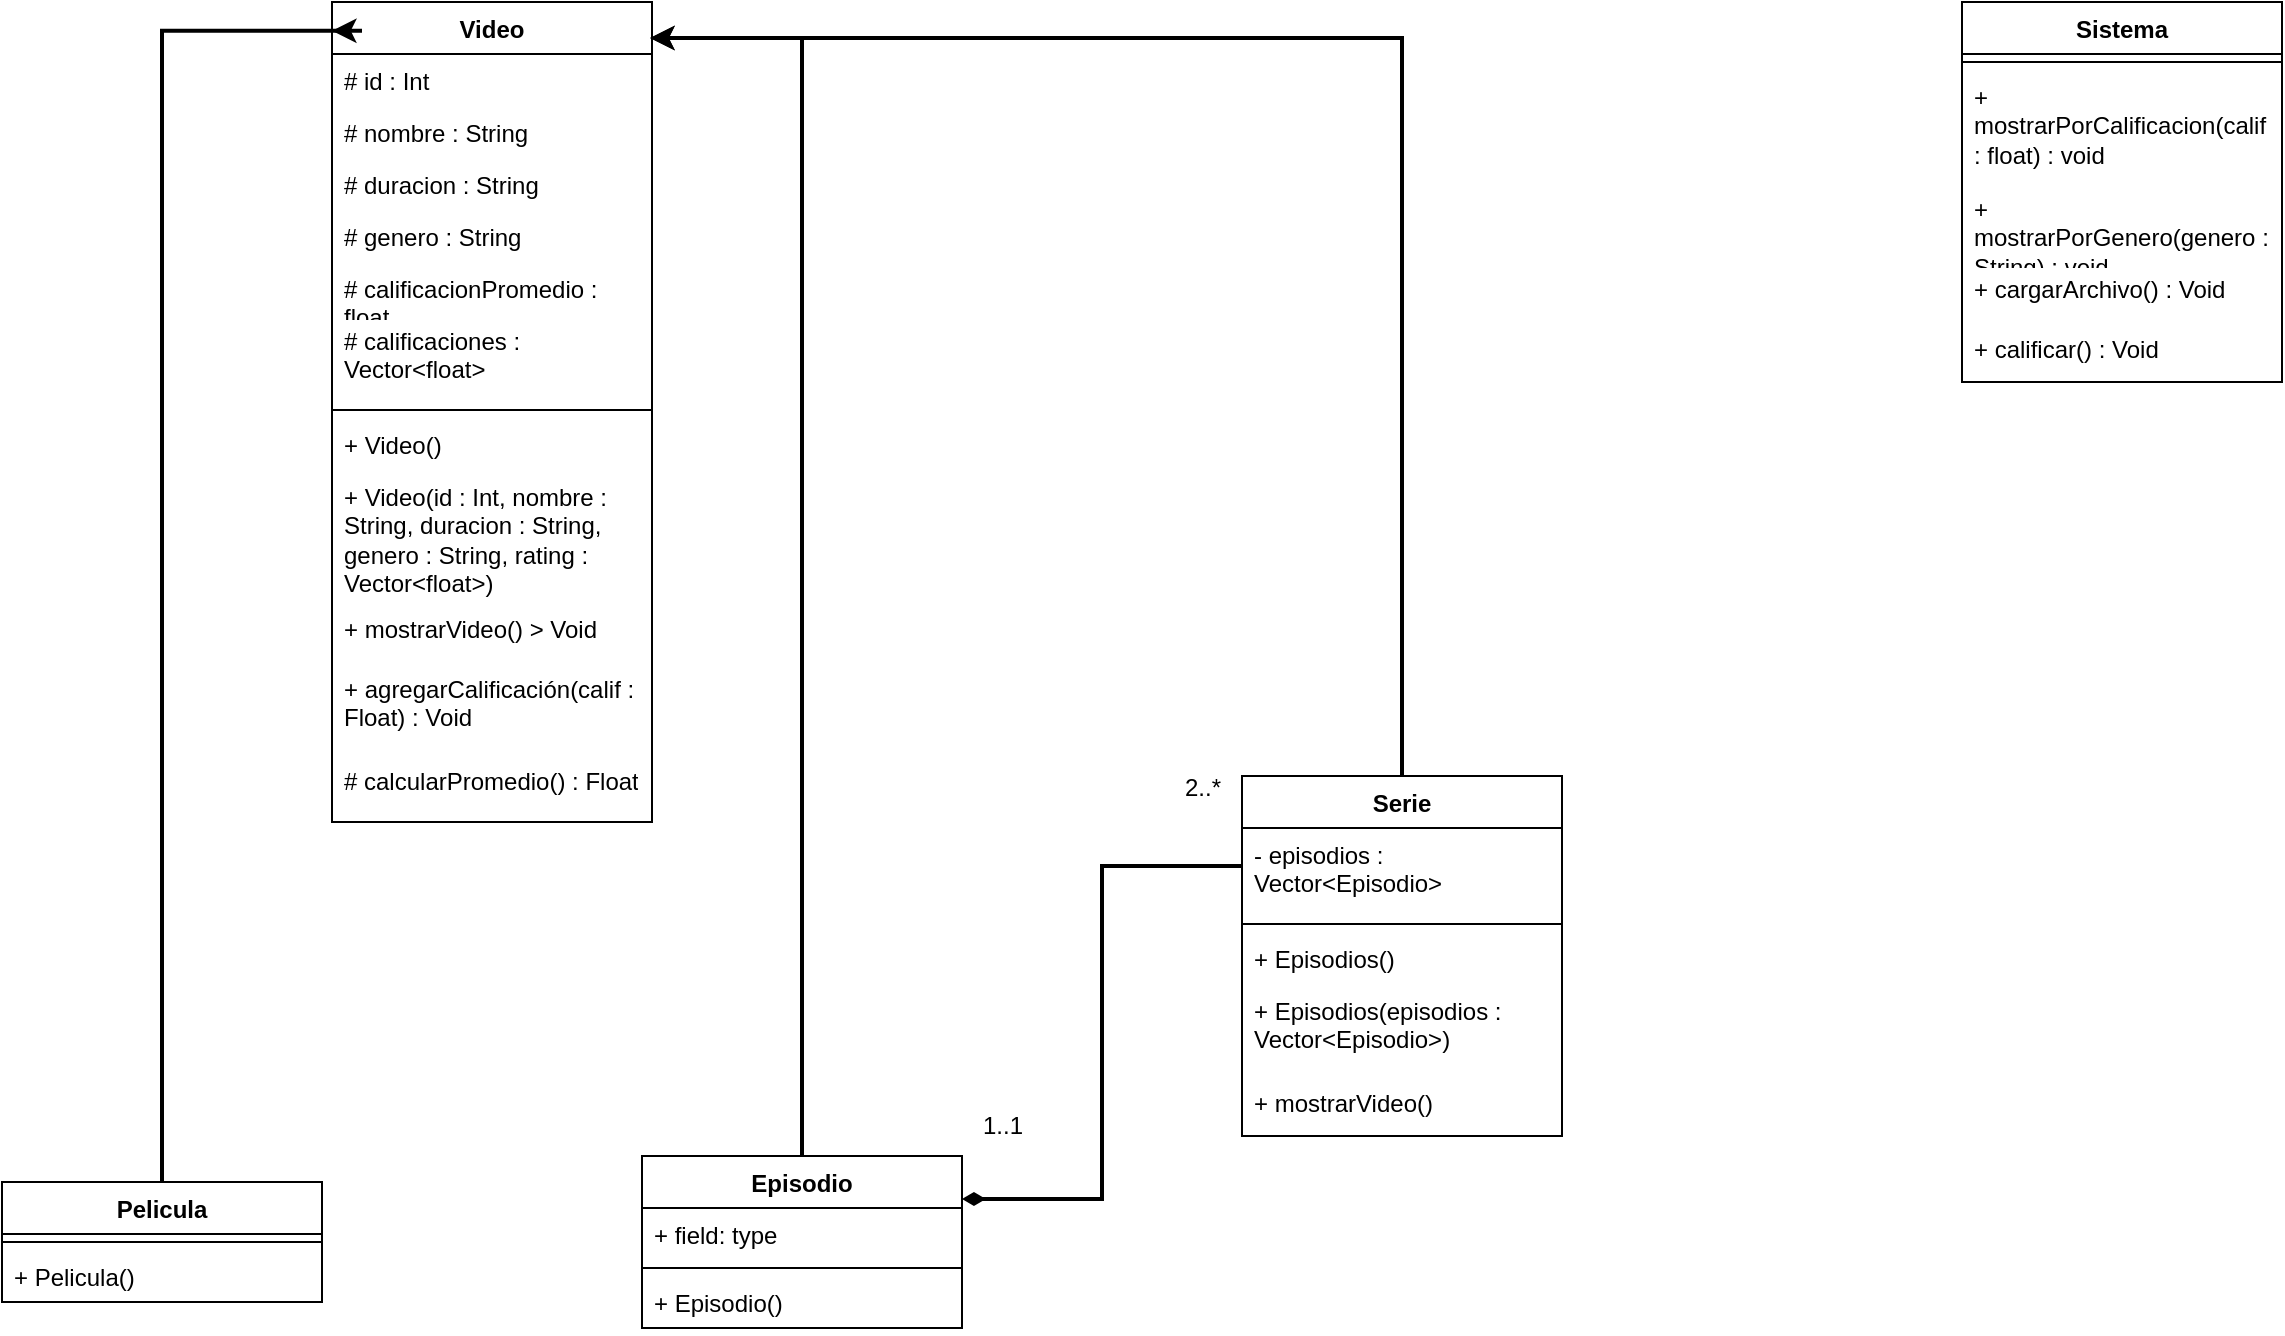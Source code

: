 <mxfile version="24.6.4" type="device">
  <diagram name="Page-1" id="lcZeZJ44SqKzm_LUfdse">
    <mxGraphModel dx="1235" dy="712" grid="1" gridSize="10" guides="1" tooltips="1" connect="1" arrows="1" fold="1" page="1" pageScale="1" pageWidth="850" pageHeight="1100" math="0" shadow="0">
      <root>
        <mxCell id="0" />
        <mxCell id="1" parent="0" />
        <mxCell id="-shIn0IaBMrwrsDSgYw_-1" value="Video" style="swimlane;fontStyle=1;align=center;verticalAlign=top;childLayout=stackLayout;horizontal=1;startSize=26;horizontalStack=0;resizeParent=1;resizeParentMax=0;resizeLast=0;collapsible=1;marginBottom=0;whiteSpace=wrap;html=1;" parent="1" vertex="1">
          <mxGeometry x="345" y="120" width="160" height="410" as="geometry" />
        </mxCell>
        <mxCell id="-shIn0IaBMrwrsDSgYw_-2" value="# id : Int" style="text;strokeColor=none;fillColor=none;align=left;verticalAlign=top;spacingLeft=4;spacingRight=4;overflow=hidden;rotatable=0;points=[[0,0.5],[1,0.5]];portConstraint=eastwest;whiteSpace=wrap;html=1;" parent="-shIn0IaBMrwrsDSgYw_-1" vertex="1">
          <mxGeometry y="26" width="160" height="26" as="geometry" />
        </mxCell>
        <mxCell id="-shIn0IaBMrwrsDSgYw_-8" value="# nombre : String" style="text;strokeColor=none;fillColor=none;align=left;verticalAlign=top;spacingLeft=4;spacingRight=4;overflow=hidden;rotatable=0;points=[[0,0.5],[1,0.5]];portConstraint=eastwest;whiteSpace=wrap;html=1;" parent="-shIn0IaBMrwrsDSgYw_-1" vertex="1">
          <mxGeometry y="52" width="160" height="26" as="geometry" />
        </mxCell>
        <mxCell id="-shIn0IaBMrwrsDSgYw_-6" value="# duracion : String" style="text;strokeColor=none;fillColor=none;align=left;verticalAlign=top;spacingLeft=4;spacingRight=4;overflow=hidden;rotatable=0;points=[[0,0.5],[1,0.5]];portConstraint=eastwest;whiteSpace=wrap;html=1;" parent="-shIn0IaBMrwrsDSgYw_-1" vertex="1">
          <mxGeometry y="78" width="160" height="26" as="geometry" />
        </mxCell>
        <mxCell id="-shIn0IaBMrwrsDSgYw_-7" value="# genero : String" style="text;strokeColor=none;fillColor=none;align=left;verticalAlign=top;spacingLeft=4;spacingRight=4;overflow=hidden;rotatable=0;points=[[0,0.5],[1,0.5]];portConstraint=eastwest;whiteSpace=wrap;html=1;" parent="-shIn0IaBMrwrsDSgYw_-1" vertex="1">
          <mxGeometry y="104" width="160" height="26" as="geometry" />
        </mxCell>
        <mxCell id="-shIn0IaBMrwrsDSgYw_-5" value="# calificacionPromedio : float" style="text;strokeColor=none;fillColor=none;align=left;verticalAlign=top;spacingLeft=4;spacingRight=4;overflow=hidden;rotatable=0;points=[[0,0.5],[1,0.5]];portConstraint=eastwest;whiteSpace=wrap;html=1;" parent="-shIn0IaBMrwrsDSgYw_-1" vertex="1">
          <mxGeometry y="130" width="160" height="26" as="geometry" />
        </mxCell>
        <mxCell id="-shIn0IaBMrwrsDSgYw_-22" value="# calificaciones : Vector&amp;lt;float&amp;gt;" style="text;strokeColor=none;fillColor=none;align=left;verticalAlign=top;spacingLeft=4;spacingRight=4;overflow=hidden;rotatable=0;points=[[0,0.5],[1,0.5]];portConstraint=eastwest;whiteSpace=wrap;html=1;" parent="-shIn0IaBMrwrsDSgYw_-1" vertex="1">
          <mxGeometry y="156" width="160" height="44" as="geometry" />
        </mxCell>
        <mxCell id="-shIn0IaBMrwrsDSgYw_-3" value="" style="line;strokeWidth=1;fillColor=none;align=left;verticalAlign=middle;spacingTop=-1;spacingLeft=3;spacingRight=3;rotatable=0;labelPosition=right;points=[];portConstraint=eastwest;strokeColor=inherit;" parent="-shIn0IaBMrwrsDSgYw_-1" vertex="1">
          <mxGeometry y="200" width="160" height="8" as="geometry" />
        </mxCell>
        <mxCell id="-shIn0IaBMrwrsDSgYw_-9" value="+ Video()" style="text;strokeColor=none;fillColor=none;align=left;verticalAlign=top;spacingLeft=4;spacingRight=4;overflow=hidden;rotatable=0;points=[[0,0.5],[1,0.5]];portConstraint=eastwest;whiteSpace=wrap;html=1;" parent="-shIn0IaBMrwrsDSgYw_-1" vertex="1">
          <mxGeometry y="208" width="160" height="26" as="geometry" />
        </mxCell>
        <mxCell id="-shIn0IaBMrwrsDSgYw_-4" value="+ Video(id : Int, nombre : String, duracion : String, genero : String, rating : Vector&amp;lt;float&amp;gt;)" style="text;strokeColor=none;fillColor=none;align=left;verticalAlign=top;spacingLeft=4;spacingRight=4;overflow=hidden;rotatable=0;points=[[0,0.5],[1,0.5]];portConstraint=eastwest;whiteSpace=wrap;html=1;" parent="-shIn0IaBMrwrsDSgYw_-1" vertex="1">
          <mxGeometry y="234" width="160" height="66" as="geometry" />
        </mxCell>
        <mxCell id="-shIn0IaBMrwrsDSgYw_-11" value="+ mostrarVideo() &amp;gt; Void" style="text;strokeColor=none;fillColor=none;align=left;verticalAlign=top;spacingLeft=4;spacingRight=4;overflow=hidden;rotatable=0;points=[[0,0.5],[1,0.5]];portConstraint=eastwest;whiteSpace=wrap;html=1;" parent="-shIn0IaBMrwrsDSgYw_-1" vertex="1">
          <mxGeometry y="300" width="160" height="30" as="geometry" />
        </mxCell>
        <mxCell id="-shIn0IaBMrwrsDSgYw_-37" value="+ agregarCalificación(calif : Float) : Void" style="text;strokeColor=none;fillColor=none;align=left;verticalAlign=top;spacingLeft=4;spacingRight=4;overflow=hidden;rotatable=0;points=[[0,0.5],[1,0.5]];portConstraint=eastwest;whiteSpace=wrap;html=1;" parent="-shIn0IaBMrwrsDSgYw_-1" vertex="1">
          <mxGeometry y="330" width="160" height="46" as="geometry" />
        </mxCell>
        <mxCell id="-shIn0IaBMrwrsDSgYw_-10" value="# calcularPromedio() : Float" style="text;strokeColor=none;fillColor=none;align=left;verticalAlign=top;spacingLeft=4;spacingRight=4;overflow=hidden;rotatable=0;points=[[0,0.5],[1,0.5]];portConstraint=eastwest;whiteSpace=wrap;html=1;" parent="-shIn0IaBMrwrsDSgYw_-1" vertex="1">
          <mxGeometry y="376" width="160" height="34" as="geometry" />
        </mxCell>
        <mxCell id="-shIn0IaBMrwrsDSgYw_-12" value="Pelicula" style="swimlane;fontStyle=1;align=center;verticalAlign=top;childLayout=stackLayout;horizontal=1;startSize=26;horizontalStack=0;resizeParent=1;resizeParentMax=0;resizeLast=0;collapsible=1;marginBottom=0;whiteSpace=wrap;html=1;" parent="1" vertex="1">
          <mxGeometry x="180" y="710" width="160" height="60" as="geometry" />
        </mxCell>
        <mxCell id="-shIn0IaBMrwrsDSgYw_-14" value="" style="line;strokeWidth=1;fillColor=none;align=left;verticalAlign=middle;spacingTop=-1;spacingLeft=3;spacingRight=3;rotatable=0;labelPosition=right;points=[];portConstraint=eastwest;strokeColor=inherit;" parent="-shIn0IaBMrwrsDSgYw_-12" vertex="1">
          <mxGeometry y="26" width="160" height="8" as="geometry" />
        </mxCell>
        <mxCell id="-shIn0IaBMrwrsDSgYw_-15" value="+ Pelicula()" style="text;strokeColor=none;fillColor=none;align=left;verticalAlign=top;spacingLeft=4;spacingRight=4;overflow=hidden;rotatable=0;points=[[0,0.5],[1,0.5]];portConstraint=eastwest;whiteSpace=wrap;html=1;" parent="-shIn0IaBMrwrsDSgYw_-12" vertex="1">
          <mxGeometry y="34" width="160" height="26" as="geometry" />
        </mxCell>
        <mxCell id="-shIn0IaBMrwrsDSgYw_-16" style="edgeStyle=orthogonalEdgeStyle;rounded=0;orthogonalLoop=1;jettySize=auto;html=1;exitX=0.5;exitY=0;exitDx=0;exitDy=0;entryX=0;entryY=0.035;entryDx=0;entryDy=0;entryPerimeter=0;strokeWidth=2;" parent="1" source="-shIn0IaBMrwrsDSgYw_-12" target="-shIn0IaBMrwrsDSgYw_-1" edge="1">
          <mxGeometry relative="1" as="geometry" />
        </mxCell>
        <mxCell id="-shIn0IaBMrwrsDSgYw_-17" value="Episodio" style="swimlane;fontStyle=1;align=center;verticalAlign=top;childLayout=stackLayout;horizontal=1;startSize=26;horizontalStack=0;resizeParent=1;resizeParentMax=0;resizeLast=0;collapsible=1;marginBottom=0;whiteSpace=wrap;html=1;" parent="1" vertex="1">
          <mxGeometry x="500" y="697" width="160" height="86" as="geometry" />
        </mxCell>
        <mxCell id="-shIn0IaBMrwrsDSgYw_-18" value="+ field: type" style="text;strokeColor=none;fillColor=none;align=left;verticalAlign=top;spacingLeft=4;spacingRight=4;overflow=hidden;rotatable=0;points=[[0,0.5],[1,0.5]];portConstraint=eastwest;whiteSpace=wrap;html=1;" parent="-shIn0IaBMrwrsDSgYw_-17" vertex="1">
          <mxGeometry y="26" width="160" height="26" as="geometry" />
        </mxCell>
        <mxCell id="-shIn0IaBMrwrsDSgYw_-19" value="" style="line;strokeWidth=1;fillColor=none;align=left;verticalAlign=middle;spacingTop=-1;spacingLeft=3;spacingRight=3;rotatable=0;labelPosition=right;points=[];portConstraint=eastwest;strokeColor=inherit;" parent="-shIn0IaBMrwrsDSgYw_-17" vertex="1">
          <mxGeometry y="52" width="160" height="8" as="geometry" />
        </mxCell>
        <mxCell id="-shIn0IaBMrwrsDSgYw_-20" value="+ Episodio()" style="text;strokeColor=none;fillColor=none;align=left;verticalAlign=top;spacingLeft=4;spacingRight=4;overflow=hidden;rotatable=0;points=[[0,0.5],[1,0.5]];portConstraint=eastwest;whiteSpace=wrap;html=1;" parent="-shIn0IaBMrwrsDSgYw_-17" vertex="1">
          <mxGeometry y="60" width="160" height="26" as="geometry" />
        </mxCell>
        <mxCell id="-shIn0IaBMrwrsDSgYw_-21" style="edgeStyle=orthogonalEdgeStyle;rounded=0;orthogonalLoop=1;jettySize=auto;html=1;exitX=0.5;exitY=0;exitDx=0;exitDy=0;entryX=0.994;entryY=0.044;entryDx=0;entryDy=0;entryPerimeter=0;strokeWidth=2;" parent="1" source="-shIn0IaBMrwrsDSgYw_-17" target="-shIn0IaBMrwrsDSgYw_-1" edge="1">
          <mxGeometry relative="1" as="geometry" />
        </mxCell>
        <mxCell id="-shIn0IaBMrwrsDSgYw_-42" style="edgeStyle=orthogonalEdgeStyle;rounded=0;orthogonalLoop=1;jettySize=auto;html=1;exitX=0;exitY=0.25;exitDx=0;exitDy=0;entryX=1;entryY=0.25;entryDx=0;entryDy=0;endArrow=diamondThin;endFill=1;strokeWidth=2;" parent="1" source="-shIn0IaBMrwrsDSgYw_-23" target="-shIn0IaBMrwrsDSgYw_-17" edge="1">
          <mxGeometry relative="1" as="geometry" />
        </mxCell>
        <mxCell id="-shIn0IaBMrwrsDSgYw_-23" value="Serie" style="swimlane;fontStyle=1;align=center;verticalAlign=top;childLayout=stackLayout;horizontal=1;startSize=26;horizontalStack=0;resizeParent=1;resizeParentMax=0;resizeLast=0;collapsible=1;marginBottom=0;whiteSpace=wrap;html=1;" parent="1" vertex="1">
          <mxGeometry x="800" y="507" width="160" height="180" as="geometry" />
        </mxCell>
        <mxCell id="-shIn0IaBMrwrsDSgYw_-24" value="- episodios : Vector&amp;lt;Episodio&amp;gt;" style="text;strokeColor=none;fillColor=none;align=left;verticalAlign=top;spacingLeft=4;spacingRight=4;overflow=hidden;rotatable=0;points=[[0,0.5],[1,0.5]];portConstraint=eastwest;whiteSpace=wrap;html=1;" parent="-shIn0IaBMrwrsDSgYw_-23" vertex="1">
          <mxGeometry y="26" width="160" height="44" as="geometry" />
        </mxCell>
        <mxCell id="-shIn0IaBMrwrsDSgYw_-25" value="" style="line;strokeWidth=1;fillColor=none;align=left;verticalAlign=middle;spacingTop=-1;spacingLeft=3;spacingRight=3;rotatable=0;labelPosition=right;points=[];portConstraint=eastwest;strokeColor=inherit;" parent="-shIn0IaBMrwrsDSgYw_-23" vertex="1">
          <mxGeometry y="70" width="160" height="8" as="geometry" />
        </mxCell>
        <mxCell id="-shIn0IaBMrwrsDSgYw_-26" value="+ Episodios()" style="text;strokeColor=none;fillColor=none;align=left;verticalAlign=top;spacingLeft=4;spacingRight=4;overflow=hidden;rotatable=0;points=[[0,0.5],[1,0.5]];portConstraint=eastwest;whiteSpace=wrap;html=1;" parent="-shIn0IaBMrwrsDSgYw_-23" vertex="1">
          <mxGeometry y="78" width="160" height="26" as="geometry" />
        </mxCell>
        <mxCell id="-shIn0IaBMrwrsDSgYw_-28" value="+ Episodios(episodios : Vector&amp;lt;Episodio&amp;gt;)" style="text;strokeColor=none;fillColor=none;align=left;verticalAlign=top;spacingLeft=4;spacingRight=4;overflow=hidden;rotatable=0;points=[[0,0.5],[1,0.5]];portConstraint=eastwest;whiteSpace=wrap;html=1;" parent="-shIn0IaBMrwrsDSgYw_-23" vertex="1">
          <mxGeometry y="104" width="160" height="46" as="geometry" />
        </mxCell>
        <mxCell id="-shIn0IaBMrwrsDSgYw_-29" value="+ mostrarVideo()" style="text;strokeColor=none;fillColor=none;align=left;verticalAlign=top;spacingLeft=4;spacingRight=4;overflow=hidden;rotatable=0;points=[[0,0.5],[1,0.5]];portConstraint=eastwest;whiteSpace=wrap;html=1;" parent="-shIn0IaBMrwrsDSgYw_-23" vertex="1">
          <mxGeometry y="150" width="160" height="30" as="geometry" />
        </mxCell>
        <mxCell id="-shIn0IaBMrwrsDSgYw_-27" style="edgeStyle=orthogonalEdgeStyle;rounded=0;orthogonalLoop=1;jettySize=auto;html=1;exitX=0.5;exitY=0;exitDx=0;exitDy=0;entryX=0.994;entryY=0.044;entryDx=0;entryDy=0;entryPerimeter=0;strokeWidth=2;" parent="1" source="-shIn0IaBMrwrsDSgYw_-23" target="-shIn0IaBMrwrsDSgYw_-1" edge="1">
          <mxGeometry relative="1" as="geometry" />
        </mxCell>
        <mxCell id="-shIn0IaBMrwrsDSgYw_-31" value="2..*" style="text;html=1;align=center;verticalAlign=middle;resizable=0;points=[];autosize=1;strokeColor=none;fillColor=none;" parent="1" vertex="1">
          <mxGeometry x="760" y="498" width="40" height="30" as="geometry" />
        </mxCell>
        <mxCell id="-shIn0IaBMrwrsDSgYw_-32" value="&lt;div&gt;1..1&lt;/div&gt;" style="text;html=1;align=center;verticalAlign=middle;resizable=0;points=[];autosize=1;strokeColor=none;fillColor=none;" parent="1" vertex="1">
          <mxGeometry x="660" y="667" width="40" height="30" as="geometry" />
        </mxCell>
        <mxCell id="-shIn0IaBMrwrsDSgYw_-33" value="Sistema" style="swimlane;fontStyle=1;align=center;verticalAlign=top;childLayout=stackLayout;horizontal=1;startSize=26;horizontalStack=0;resizeParent=1;resizeParentMax=0;resizeLast=0;collapsible=1;marginBottom=0;whiteSpace=wrap;html=1;" parent="1" vertex="1">
          <mxGeometry x="1160" y="120" width="160" height="190" as="geometry" />
        </mxCell>
        <mxCell id="-shIn0IaBMrwrsDSgYw_-35" value="" style="line;strokeWidth=1;fillColor=none;align=left;verticalAlign=middle;spacingTop=-1;spacingLeft=3;spacingRight=3;rotatable=0;labelPosition=right;points=[];portConstraint=eastwest;strokeColor=inherit;" parent="-shIn0IaBMrwrsDSgYw_-33" vertex="1">
          <mxGeometry y="26" width="160" height="8" as="geometry" />
        </mxCell>
        <mxCell id="-shIn0IaBMrwrsDSgYw_-36" value="+ mostrarPorCalificacion(calif : float) : void" style="text;strokeColor=none;fillColor=none;align=left;verticalAlign=top;spacingLeft=4;spacingRight=4;overflow=hidden;rotatable=0;points=[[0,0.5],[1,0.5]];portConstraint=eastwest;whiteSpace=wrap;html=1;" parent="-shIn0IaBMrwrsDSgYw_-33" vertex="1">
          <mxGeometry y="34" width="160" height="56" as="geometry" />
        </mxCell>
        <mxCell id="-shIn0IaBMrwrsDSgYw_-40" value="+ mostrarPorGenero(genero : String) : void" style="text;strokeColor=none;fillColor=none;align=left;verticalAlign=top;spacingLeft=4;spacingRight=4;overflow=hidden;rotatable=0;points=[[0,0.5],[1,0.5]];portConstraint=eastwest;whiteSpace=wrap;html=1;" parent="-shIn0IaBMrwrsDSgYw_-33" vertex="1">
          <mxGeometry y="90" width="160" height="40" as="geometry" />
        </mxCell>
        <mxCell id="-shIn0IaBMrwrsDSgYw_-38" value="+ cargarArchivo() : Void" style="text;strokeColor=none;fillColor=none;align=left;verticalAlign=top;spacingLeft=4;spacingRight=4;overflow=hidden;rotatable=0;points=[[0,0.5],[1,0.5]];portConstraint=eastwest;whiteSpace=wrap;html=1;" parent="-shIn0IaBMrwrsDSgYw_-33" vertex="1">
          <mxGeometry y="130" width="160" height="30" as="geometry" />
        </mxCell>
        <mxCell id="-shIn0IaBMrwrsDSgYw_-39" value="+ calificar() : Void" style="text;strokeColor=none;fillColor=none;align=left;verticalAlign=top;spacingLeft=4;spacingRight=4;overflow=hidden;rotatable=0;points=[[0,0.5],[1,0.5]];portConstraint=eastwest;whiteSpace=wrap;html=1;" parent="-shIn0IaBMrwrsDSgYw_-33" vertex="1">
          <mxGeometry y="160" width="160" height="30" as="geometry" />
        </mxCell>
      </root>
    </mxGraphModel>
  </diagram>
</mxfile>
